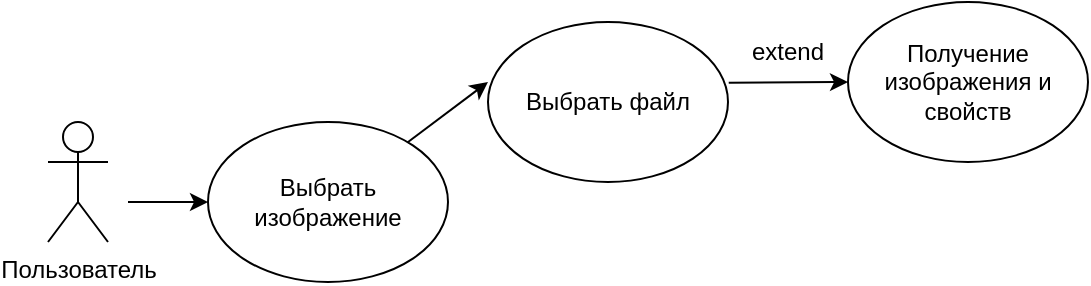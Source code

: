 <mxfile version="25.0.3">
  <diagram id="w7dteUAHO705dSA7kqTq" name="Страница — 3">
    <mxGraphModel dx="1042" dy="575" grid="1" gridSize="10" guides="1" tooltips="1" connect="1" arrows="1" fold="1" page="1" pageScale="1" pageWidth="827" pageHeight="1169" math="0" shadow="0">
      <root>
        <mxCell id="0" />
        <mxCell id="1" parent="0" />
        <mxCell id="FqpK-vde0zKxYwpfT8gQ-1" value="Пользователь" style="shape=umlActor;verticalLabelPosition=bottom;verticalAlign=top;html=1;outlineConnect=0;" parent="1" vertex="1">
          <mxGeometry x="40" y="260" width="30" height="60" as="geometry" />
        </mxCell>
        <mxCell id="FqpK-vde0zKxYwpfT8gQ-2" value="Выбрать изображение" style="ellipse;whiteSpace=wrap;html=1;" parent="1" vertex="1">
          <mxGeometry x="120" y="260" width="120" height="80" as="geometry" />
        </mxCell>
        <mxCell id="FqpK-vde0zKxYwpfT8gQ-3" value="Получение изображения и свойств" style="ellipse;whiteSpace=wrap;html=1;" parent="1" vertex="1">
          <mxGeometry x="440" y="200" width="120" height="80" as="geometry" />
        </mxCell>
        <mxCell id="FqpK-vde0zKxYwpfT8gQ-4" value="" style="endArrow=classic;html=1;rounded=0;entryX=0;entryY=0.5;entryDx=0;entryDy=0;" parent="1" target="FqpK-vde0zKxYwpfT8gQ-2" edge="1">
          <mxGeometry width="50" height="50" relative="1" as="geometry">
            <mxPoint x="80" y="300" as="sourcePoint" />
            <mxPoint x="140" y="180" as="targetPoint" />
          </mxGeometry>
        </mxCell>
        <mxCell id="FqpK-vde0zKxYwpfT8gQ-5" value="" style="endArrow=classic;html=1;rounded=0;entryX=0;entryY=0.375;entryDx=0;entryDy=0;entryPerimeter=0;" parent="1" source="FqpK-vde0zKxYwpfT8gQ-2" target="ACg17hWO-HHbw2pkLxEw-1" edge="1">
          <mxGeometry width="50" height="50" relative="1" as="geometry">
            <mxPoint x="200" y="360" as="sourcePoint" />
            <mxPoint x="240" y="220" as="targetPoint" />
          </mxGeometry>
        </mxCell>
        <mxCell id="ACg17hWO-HHbw2pkLxEw-1" value="Выбрать файл" style="ellipse;whiteSpace=wrap;html=1;" vertex="1" parent="1">
          <mxGeometry x="260" y="210" width="120" height="80" as="geometry" />
        </mxCell>
        <mxCell id="ACg17hWO-HHbw2pkLxEw-3" value="" style="endArrow=classic;html=1;rounded=0;exitX=1.003;exitY=0.38;exitDx=0;exitDy=0;exitPerimeter=0;" edge="1" parent="1" source="ACg17hWO-HHbw2pkLxEw-1">
          <mxGeometry width="50" height="50" relative="1" as="geometry">
            <mxPoint x="390" y="360" as="sourcePoint" />
            <mxPoint x="440" y="240" as="targetPoint" />
          </mxGeometry>
        </mxCell>
        <mxCell id="ACg17hWO-HHbw2pkLxEw-4" value="extend" style="text;strokeColor=none;align=center;fillColor=none;html=1;verticalAlign=middle;whiteSpace=wrap;rounded=0;" vertex="1" parent="1">
          <mxGeometry x="380" y="210" width="60" height="30" as="geometry" />
        </mxCell>
      </root>
    </mxGraphModel>
  </diagram>
</mxfile>
